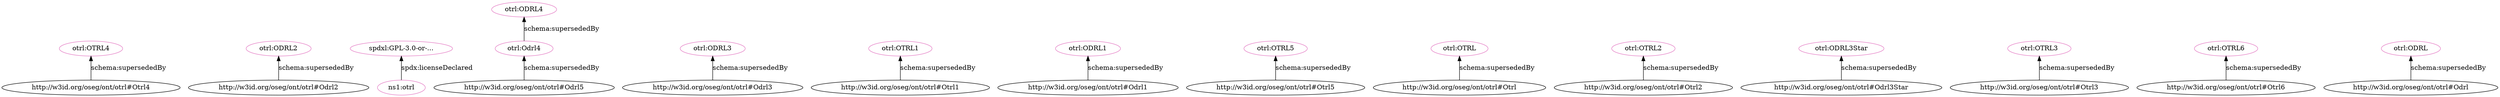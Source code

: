 digraph G {
  rankdir=BT
  node[height=.3]
"http://w3id.org/oseg/ont/otrl#OTRL4" [fillcolor="#e377c2" color="#e377c2" label="otrl:OTRL4"]
"http://w3id.org/oseg/ont/otrl#ODRL2" [fillcolor="#e377c2" color="#e377c2" label="otrl:ODRL2"]
"http://spdx.org/licenses/GPL-3.0-or-later" [fillcolor="#e377c2" color="#e377c2" label="spdxl:GPL-3.0-or-..."]
"http://w3id.org/oseg/ont/otrl#Odrl4" [fillcolor="#e377c2" color="#e377c2" label="otrl:Odrl4"]
"http://w3id.org/oseg/ont/otrl#ODRL3" [fillcolor="#e377c2" color="#e377c2" label="otrl:ODRL3"]
"http://w3id.org/oseg/ont/otrl#OTRL1" [fillcolor="#e377c2" color="#e377c2" label="otrl:OTRL1"]
"http://w3id.org/oseg/ont/otrl#ODRL1" [fillcolor="#e377c2" color="#e377c2" label="otrl:ODRL1"]
"http://w3id.org/oseg/ont/otrl#OTRL5" [fillcolor="#e377c2" color="#e377c2" label="otrl:OTRL5"]
"http://w3id.org/oseg/ont/otrl#OTRL" [fillcolor="#e377c2" color="#e377c2" label="otrl:OTRL"]
"http://w3id.org/oseg/ont/otrl" [fillcolor="#e377c2" color="#e377c2" label="ns1:otrl"]
"http://w3id.org/oseg/ont/otrl#OTRL2" [fillcolor="#e377c2" color="#e377c2" label="otrl:OTRL2"]
"http://w3id.org/oseg/ont/otrl#ODRL3Star" [fillcolor="#e377c2" color="#e377c2" label="otrl:ODRL3Star"]
"http://w3id.org/oseg/ont/otrl#OTRL3" [fillcolor="#e377c2" color="#e377c2" label="otrl:OTRL3"]
"http://w3id.org/oseg/ont/otrl#OTRL6" [fillcolor="#e377c2" color="#e377c2" label="otrl:OTRL6"]
"http://w3id.org/oseg/ont/otrl#ODRL4" [fillcolor="#e377c2" color="#e377c2" label="otrl:ODRL4"]
"http://w3id.org/oseg/ont/otrl#ODRL" [fillcolor="#e377c2" color="#e377c2" label="otrl:ODRL"]
  "http://w3id.org/oseg/ont/otrl#Otrl4" -> "http://w3id.org/oseg/ont/otrl#OTRL4" [label="schema:supersededBy"]
  "http://w3id.org/oseg/ont/otrl#Odrl2" -> "http://w3id.org/oseg/ont/otrl#ODRL2" [label="schema:supersededBy"]
  "http://w3id.org/oseg/ont/otrl" -> "http://spdx.org/licenses/GPL-3.0-or-later" [label="spdx:licenseDeclared"]
  "http://w3id.org/oseg/ont/otrl#Odrl5" -> "http://w3id.org/oseg/ont/otrl#Odrl4" [label="schema:supersededBy"]
  "http://w3id.org/oseg/ont/otrl#Odrl3" -> "http://w3id.org/oseg/ont/otrl#ODRL3" [label="schema:supersededBy"]
  "http://w3id.org/oseg/ont/otrl#Odrl1" -> "http://w3id.org/oseg/ont/otrl#ODRL1" [label="schema:supersededBy"]
  "http://w3id.org/oseg/ont/otrl#Otrl5" -> "http://w3id.org/oseg/ont/otrl#OTRL5" [label="schema:supersededBy"]
  "http://w3id.org/oseg/ont/otrl#Otrl" -> "http://w3id.org/oseg/ont/otrl#OTRL" [label="schema:supersededBy"]
  "http://w3id.org/oseg/ont/otrl#Otrl2" -> "http://w3id.org/oseg/ont/otrl#OTRL2" [label="schema:supersededBy"]
  "http://w3id.org/oseg/ont/otrl#Odrl3Star" -> "http://w3id.org/oseg/ont/otrl#ODRL3Star" [label="schema:supersededBy"]
  "http://w3id.org/oseg/ont/otrl#Otrl3" -> "http://w3id.org/oseg/ont/otrl#OTRL3" [label="schema:supersededBy"]
  "http://w3id.org/oseg/ont/otrl#Otrl6" -> "http://w3id.org/oseg/ont/otrl#OTRL6" [label="schema:supersededBy"]
  "http://w3id.org/oseg/ont/otrl#Odrl4" -> "http://w3id.org/oseg/ont/otrl#ODRL4" [label="schema:supersededBy"]
  "http://w3id.org/oseg/ont/otrl#Otrl1" -> "http://w3id.org/oseg/ont/otrl#OTRL1" [label="schema:supersededBy"]
  "http://w3id.org/oseg/ont/otrl#Odrl" -> "http://w3id.org/oseg/ont/otrl#ODRL" [label="schema:supersededBy"]
}
